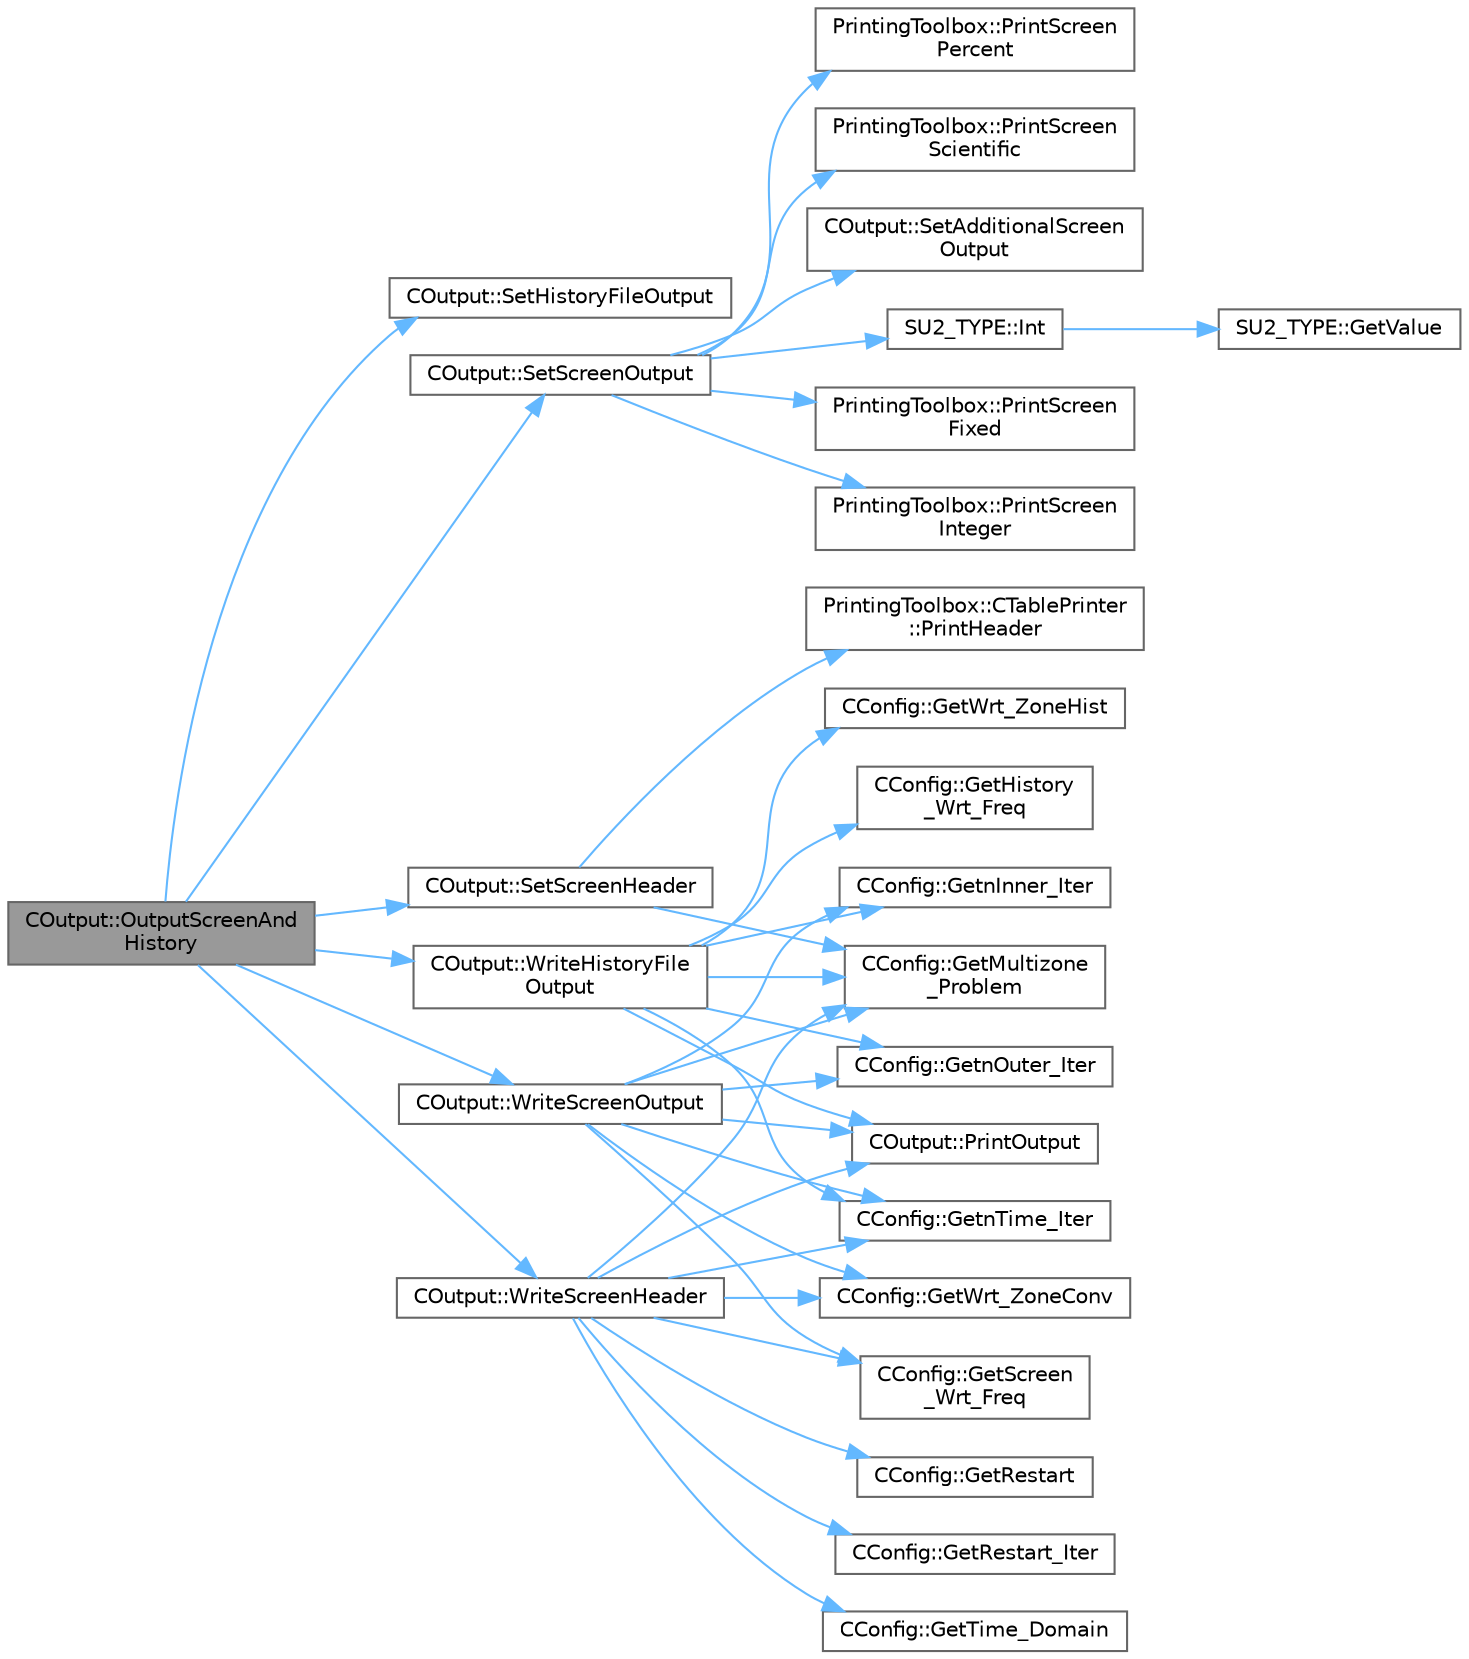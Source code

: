 digraph "COutput::OutputScreenAndHistory"
{
 // LATEX_PDF_SIZE
  bgcolor="transparent";
  edge [fontname=Helvetica,fontsize=10,labelfontname=Helvetica,labelfontsize=10];
  node [fontname=Helvetica,fontsize=10,shape=box,height=0.2,width=0.4];
  rankdir="LR";
  Node1 [id="Node000001",label="COutput::OutputScreenAnd\lHistory",height=0.2,width=0.4,color="gray40", fillcolor="grey60", style="filled", fontcolor="black",tooltip="Write screen and history output."];
  Node1 -> Node2 [id="edge1_Node000001_Node000002",color="steelblue1",style="solid",tooltip=" "];
  Node2 [id="Node000002",label="COutput::SetHistoryFileOutput",height=0.2,width=0.4,color="grey40", fillcolor="white", style="filled",URL="$classCOutput.html#a1c507b17e7526551a74f302cff752d31",tooltip="Write the history file output."];
  Node1 -> Node3 [id="edge2_Node000001_Node000003",color="steelblue1",style="solid",tooltip=" "];
  Node3 [id="Node000003",label="COutput::SetScreenHeader",height=0.2,width=0.4,color="grey40", fillcolor="white", style="filled",URL="$classCOutput.html#a1957fda1e50d12f64b0ec4bca93c399e",tooltip="Write the screen header."];
  Node3 -> Node4 [id="edge3_Node000003_Node000004",color="steelblue1",style="solid",tooltip=" "];
  Node4 [id="Node000004",label="CConfig::GetMultizone\l_Problem",height=0.2,width=0.4,color="grey40", fillcolor="white", style="filled",URL="$classCConfig.html#abafdda03255a7f71a9701ded02f6d231",tooltip="Get whether the simulation we are running is a multizone simulation."];
  Node3 -> Node5 [id="edge4_Node000003_Node000005",color="steelblue1",style="solid",tooltip=" "];
  Node5 [id="Node000005",label="PrintingToolbox::CTablePrinter\l::PrintHeader",height=0.2,width=0.4,color="grey40", fillcolor="white", style="filled",URL="$classPrintingToolbox_1_1CTablePrinter.html#a475fafce69bdc78e973a2546e6e6be76",tooltip="Print the header."];
  Node1 -> Node6 [id="edge5_Node000001_Node000006",color="steelblue1",style="solid",tooltip=" "];
  Node6 [id="Node000006",label="COutput::SetScreenOutput",height=0.2,width=0.4,color="grey40", fillcolor="white", style="filled",URL="$classCOutput.html#a4f2450caba04cfa4a410b9a78adf0934",tooltip="Write the screen output."];
  Node6 -> Node7 [id="edge6_Node000006_Node000007",color="steelblue1",style="solid",tooltip=" "];
  Node7 [id="Node000007",label="SU2_TYPE::Int",height=0.2,width=0.4,color="grey40", fillcolor="white", style="filled",URL="$namespaceSU2__TYPE.html#a6b48817766d8a6486caa2807a52f6bae",tooltip="Casts the primitive value to int (uses GetValue, already implemented for each type)."];
  Node7 -> Node8 [id="edge7_Node000007_Node000008",color="steelblue1",style="solid",tooltip=" "];
  Node8 [id="Node000008",label="SU2_TYPE::GetValue",height=0.2,width=0.4,color="grey40", fillcolor="white", style="filled",URL="$namespaceSU2__TYPE.html#adf52a59d6f4e578f7915ec9abbf7cb22",tooltip="Get the (primitive) value of the datatype (needs to be specialized for active types)."];
  Node6 -> Node9 [id="edge8_Node000006_Node000009",color="steelblue1",style="solid",tooltip=" "];
  Node9 [id="Node000009",label="PrintingToolbox::PrintScreen\lFixed",height=0.2,width=0.4,color="grey40", fillcolor="white", style="filled",URL="$namespacePrintingToolbox.html#ad6390232d3c2a433c5960f8c458013f6",tooltip=" "];
  Node6 -> Node10 [id="edge9_Node000006_Node000010",color="steelblue1",style="solid",tooltip=" "];
  Node10 [id="Node000010",label="PrintingToolbox::PrintScreen\lInteger",height=0.2,width=0.4,color="grey40", fillcolor="white", style="filled",URL="$namespacePrintingToolbox.html#a32337e97902d706055b5bf4d382b9e62",tooltip=" "];
  Node6 -> Node11 [id="edge10_Node000006_Node000011",color="steelblue1",style="solid",tooltip=" "];
  Node11 [id="Node000011",label="PrintingToolbox::PrintScreen\lPercent",height=0.2,width=0.4,color="grey40", fillcolor="white", style="filled",URL="$namespacePrintingToolbox.html#a280fbea247b5c2f3b103fb2ec335c472",tooltip=" "];
  Node6 -> Node12 [id="edge11_Node000006_Node000012",color="steelblue1",style="solid",tooltip=" "];
  Node12 [id="Node000012",label="PrintingToolbox::PrintScreen\lScientific",height=0.2,width=0.4,color="grey40", fillcolor="white", style="filled",URL="$namespacePrintingToolbox.html#ae20b7c52fb2913bed462ed4adfaa8d4d",tooltip=" "];
  Node6 -> Node13 [id="edge12_Node000006_Node000013",color="steelblue1",style="solid",tooltip=" "];
  Node13 [id="Node000013",label="COutput::SetAdditionalScreen\lOutput",height=0.2,width=0.4,color="grey40", fillcolor="white", style="filled",URL="$classCOutput.html#a7fa829ad6c84d22214c007ad3b209e9d",tooltip="Write any additional output defined for the current solver."];
  Node1 -> Node14 [id="edge13_Node000001_Node000014",color="steelblue1",style="solid",tooltip=" "];
  Node14 [id="Node000014",label="COutput::WriteHistoryFile\lOutput",height=0.2,width=0.4,color="grey40", fillcolor="white", style="filled",URL="$classCOutput.html#a1b28d075b038b50c9cc510b81e3cd9e4",tooltip="Determines if the history file output."];
  Node14 -> Node15 [id="edge14_Node000014_Node000015",color="steelblue1",style="solid",tooltip=" "];
  Node15 [id="Node000015",label="CConfig::GetHistory\l_Wrt_Freq",height=0.2,width=0.4,color="grey40", fillcolor="white", style="filled",URL="$classCConfig.html#af81f5e9bda6433ae3119a2b480362388",tooltip="GetHistory_Wrt_Freq_Inner."];
  Node14 -> Node4 [id="edge15_Node000014_Node000004",color="steelblue1",style="solid",tooltip=" "];
  Node14 -> Node16 [id="edge16_Node000014_Node000016",color="steelblue1",style="solid",tooltip=" "];
  Node16 [id="Node000016",label="CConfig::GetnInner_Iter",height=0.2,width=0.4,color="grey40", fillcolor="white", style="filled",URL="$classCConfig.html#a096cf3c68234d10476425acf40a7bf40",tooltip="Get the number of inner iterations."];
  Node14 -> Node17 [id="edge17_Node000014_Node000017",color="steelblue1",style="solid",tooltip=" "];
  Node17 [id="Node000017",label="CConfig::GetnOuter_Iter",height=0.2,width=0.4,color="grey40", fillcolor="white", style="filled",URL="$classCConfig.html#a898cd36650fcc3a639c12e9b8ab8373a",tooltip="Get the number of outer iterations."];
  Node14 -> Node18 [id="edge18_Node000014_Node000018",color="steelblue1",style="solid",tooltip=" "];
  Node18 [id="Node000018",label="CConfig::GetnTime_Iter",height=0.2,width=0.4,color="grey40", fillcolor="white", style="filled",URL="$classCConfig.html#a22b101932c391aea5173975130f488fd",tooltip="Get the number of time iterations."];
  Node14 -> Node19 [id="edge19_Node000014_Node000019",color="steelblue1",style="solid",tooltip=" "];
  Node19 [id="Node000019",label="CConfig::GetWrt_ZoneHist",height=0.2,width=0.4,color="grey40", fillcolor="white", style="filled",URL="$classCConfig.html#a97a3e8adf92a60addb737c639ed1ed3c",tooltip="Check if the convergence history of each individual zone is written to file."];
  Node14 -> Node20 [id="edge20_Node000014_Node000020",color="steelblue1",style="solid",tooltip=" "];
  Node20 [id="Node000020",label="COutput::PrintOutput",height=0.2,width=0.4,color="grey40", fillcolor="white", style="filled",URL="$classCOutput.html#af0c23405e1093223066c9c79ee13985a",tooltip="Check whether we should print output."];
  Node1 -> Node21 [id="edge21_Node000001_Node000021",color="steelblue1",style="solid",tooltip=" "];
  Node21 [id="Node000021",label="COutput::WriteScreenHeader",height=0.2,width=0.4,color="grey40", fillcolor="white", style="filled",URL="$classCOutput.html#ab06e6adddc6f9c9b0fe34fc61f482811",tooltip="Determines if the screen header should be written."];
  Node21 -> Node4 [id="edge22_Node000021_Node000004",color="steelblue1",style="solid",tooltip=" "];
  Node21 -> Node18 [id="edge23_Node000021_Node000018",color="steelblue1",style="solid",tooltip=" "];
  Node21 -> Node22 [id="edge24_Node000021_Node000022",color="steelblue1",style="solid",tooltip=" "];
  Node22 [id="Node000022",label="CConfig::GetRestart",height=0.2,width=0.4,color="grey40", fillcolor="white", style="filled",URL="$classCConfig.html#ae55bdae4e8b4e61fd07a857005cc6799",tooltip="Provides the restart information."];
  Node21 -> Node23 [id="edge25_Node000021_Node000023",color="steelblue1",style="solid",tooltip=" "];
  Node23 [id="Node000023",label="CConfig::GetRestart_Iter",height=0.2,width=0.4,color="grey40", fillcolor="white", style="filled",URL="$classCConfig.html#aeca467e3a7c02d72b28ade957614035c",tooltip="Get the restart iteration."];
  Node21 -> Node24 [id="edge26_Node000021_Node000024",color="steelblue1",style="solid",tooltip=" "];
  Node24 [id="Node000024",label="CConfig::GetScreen\l_Wrt_Freq",height=0.2,width=0.4,color="grey40", fillcolor="white", style="filled",URL="$classCConfig.html#ad43daa81fef55ee2c14498294308bad5",tooltip="GetScreen_Wrt_Freq_Inner."];
  Node21 -> Node25 [id="edge27_Node000021_Node000025",color="steelblue1",style="solid",tooltip=" "];
  Node25 [id="Node000025",label="CConfig::GetTime_Domain",height=0.2,width=0.4,color="grey40", fillcolor="white", style="filled",URL="$classCConfig.html#a85d2e3cf43b77c63642c40c235b853f3",tooltip="Check if the multizone problem is solved for time domain."];
  Node21 -> Node26 [id="edge28_Node000021_Node000026",color="steelblue1",style="solid",tooltip=" "];
  Node26 [id="Node000026",label="CConfig::GetWrt_ZoneConv",height=0.2,width=0.4,color="grey40", fillcolor="white", style="filled",URL="$classCConfig.html#ad582083684567aa2c65deefb06525656",tooltip="Check if the convergence history of each individual zone is written to screen."];
  Node21 -> Node20 [id="edge29_Node000021_Node000020",color="steelblue1",style="solid",tooltip=" "];
  Node1 -> Node27 [id="edge30_Node000001_Node000027",color="steelblue1",style="solid",tooltip=" "];
  Node27 [id="Node000027",label="COutput::WriteScreenOutput",height=0.2,width=0.4,color="grey40", fillcolor="white", style="filled",URL="$classCOutput.html#a2e57e2e86b40b4684905adf14fc840ee",tooltip="Determines if the screen header should be written."];
  Node27 -> Node4 [id="edge31_Node000027_Node000004",color="steelblue1",style="solid",tooltip=" "];
  Node27 -> Node16 [id="edge32_Node000027_Node000016",color="steelblue1",style="solid",tooltip=" "];
  Node27 -> Node17 [id="edge33_Node000027_Node000017",color="steelblue1",style="solid",tooltip=" "];
  Node27 -> Node18 [id="edge34_Node000027_Node000018",color="steelblue1",style="solid",tooltip=" "];
  Node27 -> Node24 [id="edge35_Node000027_Node000024",color="steelblue1",style="solid",tooltip=" "];
  Node27 -> Node26 [id="edge36_Node000027_Node000026",color="steelblue1",style="solid",tooltip=" "];
  Node27 -> Node20 [id="edge37_Node000027_Node000020",color="steelblue1",style="solid",tooltip=" "];
}
